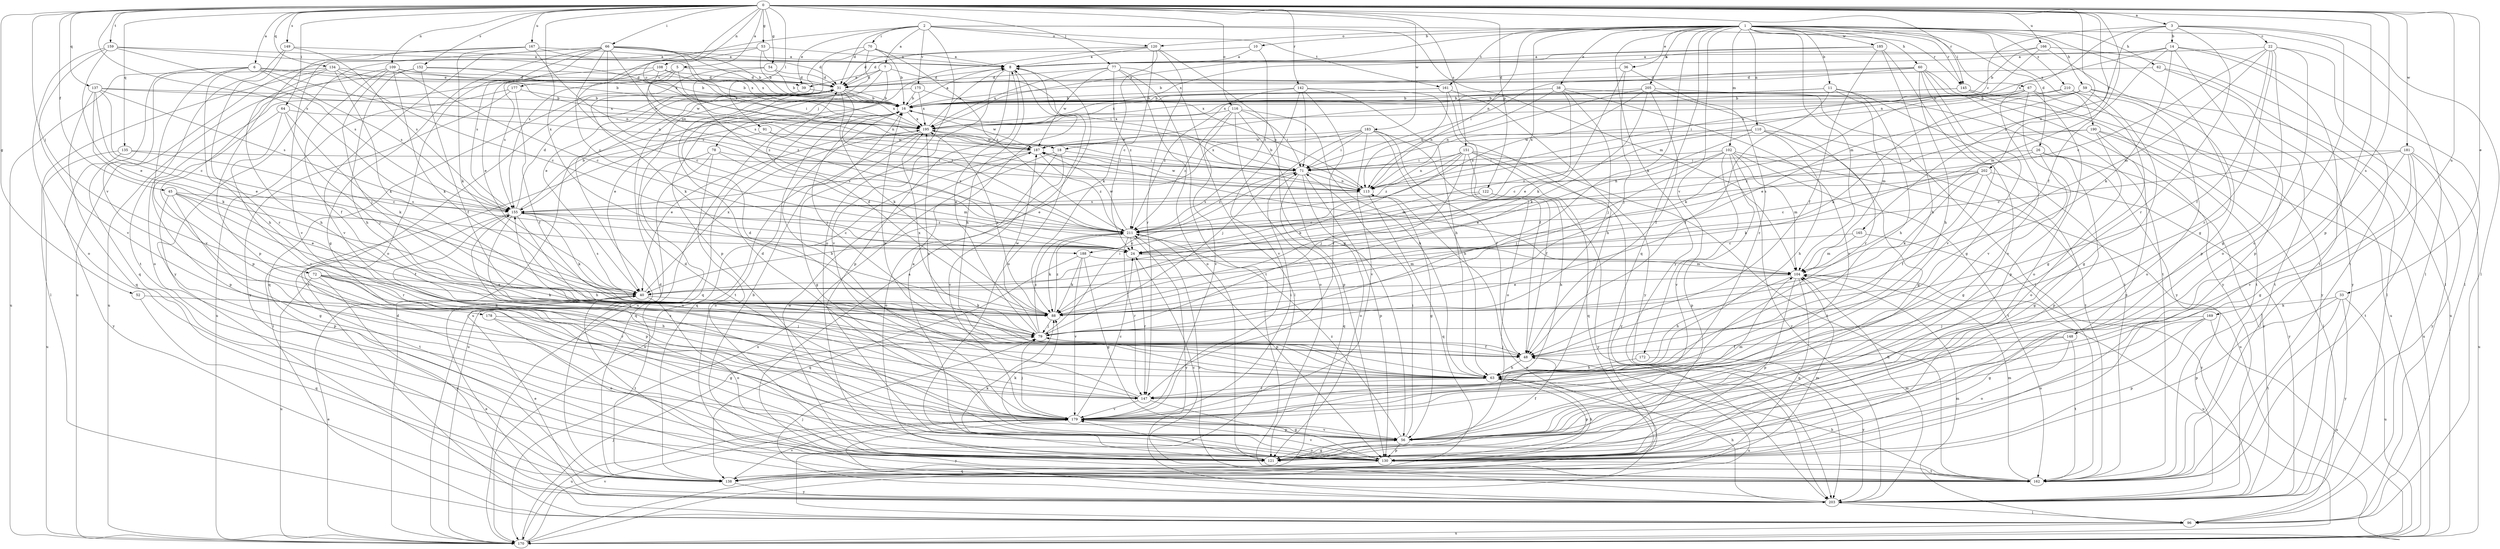 strict digraph  {
0;
1;
2;
3;
5;
6;
7;
8;
10;
11;
14;
16;
18;
22;
24;
26;
31;
33;
36;
38;
39;
40;
45;
48;
52;
53;
54;
56;
59;
60;
62;
63;
64;
66;
67;
70;
71;
72;
77;
78;
79;
88;
91;
96;
102;
104;
108;
109;
110;
113;
116;
120;
121;
122;
130;
134;
135;
137;
138;
142;
145;
147;
148;
149;
151;
152;
155;
159;
161;
162;
165;
166;
167;
169;
170;
172;
175;
177;
178;
179;
181;
183;
185;
187;
188;
190;
195;
202;
203;
205;
210;
211;
0 -> 3  [label=a];
0 -> 5  [label=a];
0 -> 6  [label=a];
0 -> 18  [label=c];
0 -> 33  [label=e];
0 -> 45  [label=f];
0 -> 48  [label=f];
0 -> 52  [label=g];
0 -> 53  [label=g];
0 -> 54  [label=g];
0 -> 64  [label=i];
0 -> 66  [label=i];
0 -> 72  [label=j];
0 -> 77  [label=j];
0 -> 91  [label=l];
0 -> 108  [label=n];
0 -> 109  [label=n];
0 -> 116  [label=o];
0 -> 122  [label=p];
0 -> 130  [label=p];
0 -> 134  [label=q];
0 -> 135  [label=q];
0 -> 137  [label=q];
0 -> 142  [label=r];
0 -> 145  [label=r];
0 -> 148  [label=s];
0 -> 149  [label=s];
0 -> 151  [label=s];
0 -> 152  [label=s];
0 -> 155  [label=s];
0 -> 159  [label=t];
0 -> 165  [label=u];
0 -> 166  [label=u];
0 -> 167  [label=u];
0 -> 169  [label=u];
0 -> 181  [label=w];
0 -> 183  [label=w];
0 -> 188  [label=x];
0 -> 202  [label=y];
1 -> 10  [label=b];
1 -> 11  [label=b];
1 -> 26  [label=d];
1 -> 36  [label=e];
1 -> 38  [label=e];
1 -> 56  [label=g];
1 -> 59  [label=h];
1 -> 60  [label=h];
1 -> 62  [label=h];
1 -> 67  [label=i];
1 -> 88  [label=k];
1 -> 96  [label=l];
1 -> 102  [label=m];
1 -> 104  [label=m];
1 -> 110  [label=n];
1 -> 113  [label=n];
1 -> 120  [label=o];
1 -> 138  [label=q];
1 -> 145  [label=r];
1 -> 161  [label=t];
1 -> 172  [label=v];
1 -> 185  [label=w];
1 -> 188  [label=x];
1 -> 190  [label=x];
1 -> 195  [label=x];
1 -> 203  [label=y];
1 -> 205  [label=z];
1 -> 210  [label=z];
2 -> 7  [label=a];
2 -> 31  [label=d];
2 -> 39  [label=e];
2 -> 70  [label=i];
2 -> 104  [label=m];
2 -> 120  [label=o];
2 -> 121  [label=o];
2 -> 145  [label=r];
2 -> 155  [label=s];
2 -> 161  [label=t];
2 -> 175  [label=v];
3 -> 14  [label=b];
3 -> 18  [label=c];
3 -> 22  [label=c];
3 -> 96  [label=l];
3 -> 113  [label=n];
3 -> 121  [label=o];
3 -> 147  [label=r];
3 -> 211  [label=z];
5 -> 24  [label=c];
5 -> 31  [label=d];
5 -> 113  [label=n];
5 -> 177  [label=v];
5 -> 211  [label=z];
6 -> 16  [label=b];
6 -> 39  [label=e];
6 -> 63  [label=h];
6 -> 113  [label=n];
6 -> 138  [label=q];
6 -> 155  [label=s];
6 -> 178  [label=v];
6 -> 179  [label=v];
7 -> 31  [label=d];
7 -> 39  [label=e];
7 -> 71  [label=i];
7 -> 78  [label=j];
7 -> 170  [label=u];
8 -> 31  [label=d];
8 -> 63  [label=h];
8 -> 121  [label=o];
8 -> 130  [label=p];
8 -> 179  [label=v];
10 -> 8  [label=a];
10 -> 31  [label=d];
10 -> 211  [label=z];
11 -> 16  [label=b];
11 -> 48  [label=f];
11 -> 63  [label=h];
11 -> 104  [label=m];
11 -> 162  [label=t];
11 -> 195  [label=x];
14 -> 8  [label=a];
14 -> 88  [label=k];
14 -> 96  [label=l];
14 -> 104  [label=m];
14 -> 130  [label=p];
14 -> 162  [label=t];
14 -> 195  [label=x];
16 -> 8  [label=a];
16 -> 79  [label=j];
16 -> 138  [label=q];
16 -> 162  [label=t];
16 -> 187  [label=w];
16 -> 195  [label=x];
18 -> 71  [label=i];
18 -> 121  [label=o];
18 -> 170  [label=u];
18 -> 179  [label=v];
22 -> 8  [label=a];
22 -> 24  [label=c];
22 -> 48  [label=f];
22 -> 56  [label=g];
22 -> 104  [label=m];
22 -> 121  [label=o];
22 -> 147  [label=r];
22 -> 162  [label=t];
24 -> 104  [label=m];
24 -> 147  [label=r];
26 -> 56  [label=g];
26 -> 71  [label=i];
26 -> 88  [label=k];
26 -> 130  [label=p];
26 -> 203  [label=y];
31 -> 16  [label=b];
31 -> 88  [label=k];
31 -> 170  [label=u];
31 -> 195  [label=x];
31 -> 211  [label=z];
33 -> 88  [label=k];
33 -> 130  [label=p];
33 -> 162  [label=t];
33 -> 170  [label=u];
33 -> 203  [label=y];
36 -> 31  [label=d];
36 -> 79  [label=j];
36 -> 88  [label=k];
36 -> 147  [label=r];
38 -> 16  [label=b];
38 -> 40  [label=e];
38 -> 79  [label=j];
38 -> 113  [label=n];
38 -> 162  [label=t];
38 -> 179  [label=v];
38 -> 195  [label=x];
39 -> 16  [label=b];
39 -> 138  [label=q];
40 -> 88  [label=k];
40 -> 121  [label=o];
40 -> 155  [label=s];
40 -> 162  [label=t];
40 -> 195  [label=x];
45 -> 40  [label=e];
45 -> 48  [label=f];
45 -> 56  [label=g];
45 -> 130  [label=p];
45 -> 147  [label=r];
45 -> 155  [label=s];
48 -> 63  [label=h];
48 -> 79  [label=j];
48 -> 170  [label=u];
52 -> 88  [label=k];
52 -> 138  [label=q];
53 -> 8  [label=a];
53 -> 16  [label=b];
53 -> 31  [label=d];
53 -> 40  [label=e];
53 -> 170  [label=u];
54 -> 16  [label=b];
54 -> 31  [label=d];
54 -> 88  [label=k];
54 -> 211  [label=z];
56 -> 31  [label=d];
56 -> 48  [label=f];
56 -> 71  [label=i];
56 -> 88  [label=k];
56 -> 121  [label=o];
56 -> 130  [label=p];
56 -> 179  [label=v];
56 -> 211  [label=z];
59 -> 16  [label=b];
59 -> 40  [label=e];
59 -> 56  [label=g];
59 -> 71  [label=i];
59 -> 162  [label=t];
59 -> 170  [label=u];
60 -> 16  [label=b];
60 -> 31  [label=d];
60 -> 56  [label=g];
60 -> 63  [label=h];
60 -> 71  [label=i];
60 -> 162  [label=t];
60 -> 179  [label=v];
60 -> 203  [label=y];
62 -> 31  [label=d];
62 -> 96  [label=l];
62 -> 203  [label=y];
63 -> 16  [label=b];
63 -> 31  [label=d];
63 -> 130  [label=p];
63 -> 147  [label=r];
63 -> 195  [label=x];
64 -> 79  [label=j];
64 -> 88  [label=k];
64 -> 130  [label=p];
64 -> 179  [label=v];
64 -> 195  [label=x];
66 -> 8  [label=a];
66 -> 16  [label=b];
66 -> 24  [label=c];
66 -> 56  [label=g];
66 -> 71  [label=i];
66 -> 113  [label=n];
66 -> 121  [label=o];
66 -> 155  [label=s];
66 -> 179  [label=v];
66 -> 195  [label=x];
66 -> 203  [label=y];
66 -> 211  [label=z];
67 -> 16  [label=b];
67 -> 88  [label=k];
67 -> 121  [label=o];
67 -> 130  [label=p];
67 -> 179  [label=v];
67 -> 203  [label=y];
70 -> 8  [label=a];
70 -> 16  [label=b];
70 -> 40  [label=e];
70 -> 96  [label=l];
70 -> 130  [label=p];
70 -> 211  [label=z];
71 -> 113  [label=n];
71 -> 121  [label=o];
71 -> 130  [label=p];
71 -> 138  [label=q];
71 -> 195  [label=x];
71 -> 211  [label=z];
72 -> 40  [label=e];
72 -> 63  [label=h];
72 -> 88  [label=k];
72 -> 147  [label=r];
72 -> 170  [label=u];
72 -> 203  [label=y];
77 -> 31  [label=d];
77 -> 96  [label=l];
77 -> 121  [label=o];
77 -> 162  [label=t];
77 -> 187  [label=w];
77 -> 195  [label=x];
77 -> 211  [label=z];
78 -> 71  [label=i];
78 -> 104  [label=m];
78 -> 121  [label=o];
78 -> 138  [label=q];
78 -> 170  [label=u];
79 -> 8  [label=a];
79 -> 48  [label=f];
79 -> 71  [label=i];
79 -> 187  [label=w];
79 -> 195  [label=x];
79 -> 211  [label=z];
88 -> 31  [label=d];
88 -> 79  [label=j];
88 -> 195  [label=x];
88 -> 211  [label=z];
91 -> 96  [label=l];
91 -> 187  [label=w];
91 -> 211  [label=z];
96 -> 40  [label=e];
96 -> 104  [label=m];
96 -> 170  [label=u];
102 -> 40  [label=e];
102 -> 71  [label=i];
102 -> 79  [label=j];
102 -> 104  [label=m];
102 -> 130  [label=p];
102 -> 162  [label=t];
102 -> 170  [label=u];
102 -> 179  [label=v];
102 -> 203  [label=y];
104 -> 40  [label=e];
104 -> 63  [label=h];
104 -> 130  [label=p];
104 -> 138  [label=q];
104 -> 170  [label=u];
108 -> 31  [label=d];
108 -> 121  [label=o];
108 -> 155  [label=s];
108 -> 187  [label=w];
108 -> 195  [label=x];
109 -> 16  [label=b];
109 -> 24  [label=c];
109 -> 31  [label=d];
109 -> 48  [label=f];
109 -> 79  [label=j];
109 -> 88  [label=k];
109 -> 130  [label=p];
110 -> 24  [label=c];
110 -> 56  [label=g];
110 -> 63  [label=h];
110 -> 162  [label=t];
110 -> 187  [label=w];
110 -> 211  [label=z];
113 -> 16  [label=b];
113 -> 56  [label=g];
113 -> 138  [label=q];
113 -> 155  [label=s];
113 -> 187  [label=w];
116 -> 63  [label=h];
116 -> 71  [label=i];
116 -> 121  [label=o];
116 -> 130  [label=p];
116 -> 179  [label=v];
116 -> 195  [label=x];
116 -> 211  [label=z];
120 -> 8  [label=a];
120 -> 24  [label=c];
120 -> 31  [label=d];
120 -> 56  [label=g];
120 -> 88  [label=k];
120 -> 147  [label=r];
120 -> 155  [label=s];
121 -> 56  [label=g];
121 -> 179  [label=v];
121 -> 187  [label=w];
122 -> 24  [label=c];
122 -> 63  [label=h];
122 -> 155  [label=s];
122 -> 203  [label=y];
130 -> 8  [label=a];
130 -> 63  [label=h];
130 -> 88  [label=k];
130 -> 138  [label=q];
130 -> 162  [label=t];
130 -> 179  [label=v];
134 -> 24  [label=c];
134 -> 31  [label=d];
134 -> 63  [label=h];
134 -> 88  [label=k];
134 -> 96  [label=l];
134 -> 170  [label=u];
134 -> 187  [label=w];
135 -> 24  [label=c];
135 -> 71  [label=i];
135 -> 170  [label=u];
135 -> 203  [label=y];
137 -> 16  [label=b];
137 -> 24  [label=c];
137 -> 40  [label=e];
137 -> 88  [label=k];
137 -> 138  [label=q];
137 -> 155  [label=s];
137 -> 195  [label=x];
138 -> 31  [label=d];
138 -> 104  [label=m];
138 -> 179  [label=v];
138 -> 203  [label=y];
142 -> 16  [label=b];
142 -> 48  [label=f];
142 -> 63  [label=h];
142 -> 71  [label=i];
142 -> 147  [label=r];
142 -> 179  [label=v];
142 -> 211  [label=z];
145 -> 16  [label=b];
145 -> 162  [label=t];
145 -> 170  [label=u];
145 -> 195  [label=x];
147 -> 16  [label=b];
147 -> 130  [label=p];
147 -> 155  [label=s];
147 -> 179  [label=v];
148 -> 48  [label=f];
148 -> 63  [label=h];
148 -> 121  [label=o];
148 -> 162  [label=t];
149 -> 8  [label=a];
149 -> 147  [label=r];
149 -> 155  [label=s];
149 -> 162  [label=t];
151 -> 48  [label=f];
151 -> 71  [label=i];
151 -> 79  [label=j];
151 -> 88  [label=k];
151 -> 113  [label=n];
151 -> 138  [label=q];
151 -> 162  [label=t];
151 -> 203  [label=y];
151 -> 211  [label=z];
152 -> 16  [label=b];
152 -> 31  [label=d];
152 -> 48  [label=f];
152 -> 63  [label=h];
152 -> 170  [label=u];
155 -> 16  [label=b];
155 -> 24  [label=c];
155 -> 31  [label=d];
155 -> 63  [label=h];
155 -> 88  [label=k];
155 -> 130  [label=p];
155 -> 147  [label=r];
155 -> 162  [label=t];
155 -> 211  [label=z];
159 -> 8  [label=a];
159 -> 40  [label=e];
159 -> 121  [label=o];
159 -> 155  [label=s];
159 -> 179  [label=v];
159 -> 195  [label=x];
161 -> 16  [label=b];
161 -> 63  [label=h];
161 -> 113  [label=n];
161 -> 203  [label=y];
162 -> 8  [label=a];
162 -> 16  [label=b];
162 -> 24  [label=c];
162 -> 63  [label=h];
162 -> 104  [label=m];
165 -> 24  [label=c];
165 -> 104  [label=m];
165 -> 203  [label=y];
166 -> 8  [label=a];
166 -> 16  [label=b];
166 -> 96  [label=l];
166 -> 113  [label=n];
166 -> 130  [label=p];
167 -> 8  [label=a];
167 -> 88  [label=k];
167 -> 113  [label=n];
167 -> 130  [label=p];
167 -> 179  [label=v];
167 -> 195  [label=x];
169 -> 56  [label=g];
169 -> 79  [label=j];
169 -> 121  [label=o];
169 -> 130  [label=p];
169 -> 170  [label=u];
170 -> 31  [label=d];
170 -> 40  [label=e];
170 -> 79  [label=j];
170 -> 113  [label=n];
170 -> 179  [label=v];
172 -> 63  [label=h];
172 -> 203  [label=y];
175 -> 16  [label=b];
175 -> 40  [label=e];
175 -> 113  [label=n];
175 -> 195  [label=x];
177 -> 16  [label=b];
177 -> 48  [label=f];
177 -> 170  [label=u];
177 -> 203  [label=y];
178 -> 56  [label=g];
178 -> 79  [label=j];
178 -> 121  [label=o];
179 -> 24  [label=c];
179 -> 31  [label=d];
179 -> 56  [label=g];
179 -> 71  [label=i];
179 -> 79  [label=j];
179 -> 104  [label=m];
179 -> 155  [label=s];
179 -> 170  [label=u];
179 -> 203  [label=y];
181 -> 24  [label=c];
181 -> 56  [label=g];
181 -> 71  [label=i];
181 -> 162  [label=t];
181 -> 170  [label=u];
181 -> 179  [label=v];
181 -> 203  [label=y];
183 -> 40  [label=e];
183 -> 48  [label=f];
183 -> 63  [label=h];
183 -> 71  [label=i];
183 -> 79  [label=j];
183 -> 121  [label=o];
183 -> 179  [label=v];
183 -> 187  [label=w];
185 -> 8  [label=a];
185 -> 48  [label=f];
185 -> 63  [label=h];
185 -> 121  [label=o];
185 -> 195  [label=x];
187 -> 71  [label=i];
187 -> 104  [label=m];
187 -> 155  [label=s];
187 -> 170  [label=u];
187 -> 211  [label=z];
188 -> 56  [label=g];
188 -> 88  [label=k];
188 -> 104  [label=m];
188 -> 138  [label=q];
188 -> 179  [label=v];
190 -> 96  [label=l];
190 -> 121  [label=o];
190 -> 130  [label=p];
190 -> 170  [label=u];
190 -> 187  [label=w];
190 -> 211  [label=z];
195 -> 8  [label=a];
195 -> 40  [label=e];
195 -> 56  [label=g];
195 -> 138  [label=q];
195 -> 187  [label=w];
202 -> 24  [label=c];
202 -> 48  [label=f];
202 -> 56  [label=g];
202 -> 88  [label=k];
202 -> 113  [label=n];
202 -> 155  [label=s];
202 -> 203  [label=y];
203 -> 40  [label=e];
203 -> 63  [label=h];
203 -> 79  [label=j];
203 -> 96  [label=l];
203 -> 104  [label=m];
203 -> 211  [label=z];
205 -> 16  [label=b];
205 -> 48  [label=f];
205 -> 88  [label=k];
205 -> 113  [label=n];
205 -> 147  [label=r];
205 -> 203  [label=y];
205 -> 211  [label=z];
210 -> 16  [label=b];
210 -> 56  [label=g];
210 -> 88  [label=k];
210 -> 121  [label=o];
211 -> 24  [label=c];
211 -> 88  [label=k];
211 -> 130  [label=p];
211 -> 147  [label=r];
211 -> 187  [label=w];
211 -> 203  [label=y];
}
